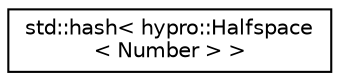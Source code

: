 digraph "Graphical Class Hierarchy"
{
  edge [fontname="Helvetica",fontsize="10",labelfontname="Helvetica",labelfontsize="10"];
  node [fontname="Helvetica",fontsize="10",shape=record];
  rankdir="LR";
  Node0 [label="std::hash\< hypro::Halfspace\l\< Number \> \>",height=0.2,width=0.4,color="black", fillcolor="white", style="filled",URL="$structstd_1_1hash_3_01hypro_1_1Halfspace_3_01Number_01_4_01_4.html",tooltip="Hash operator for halfspaces. "];
}

